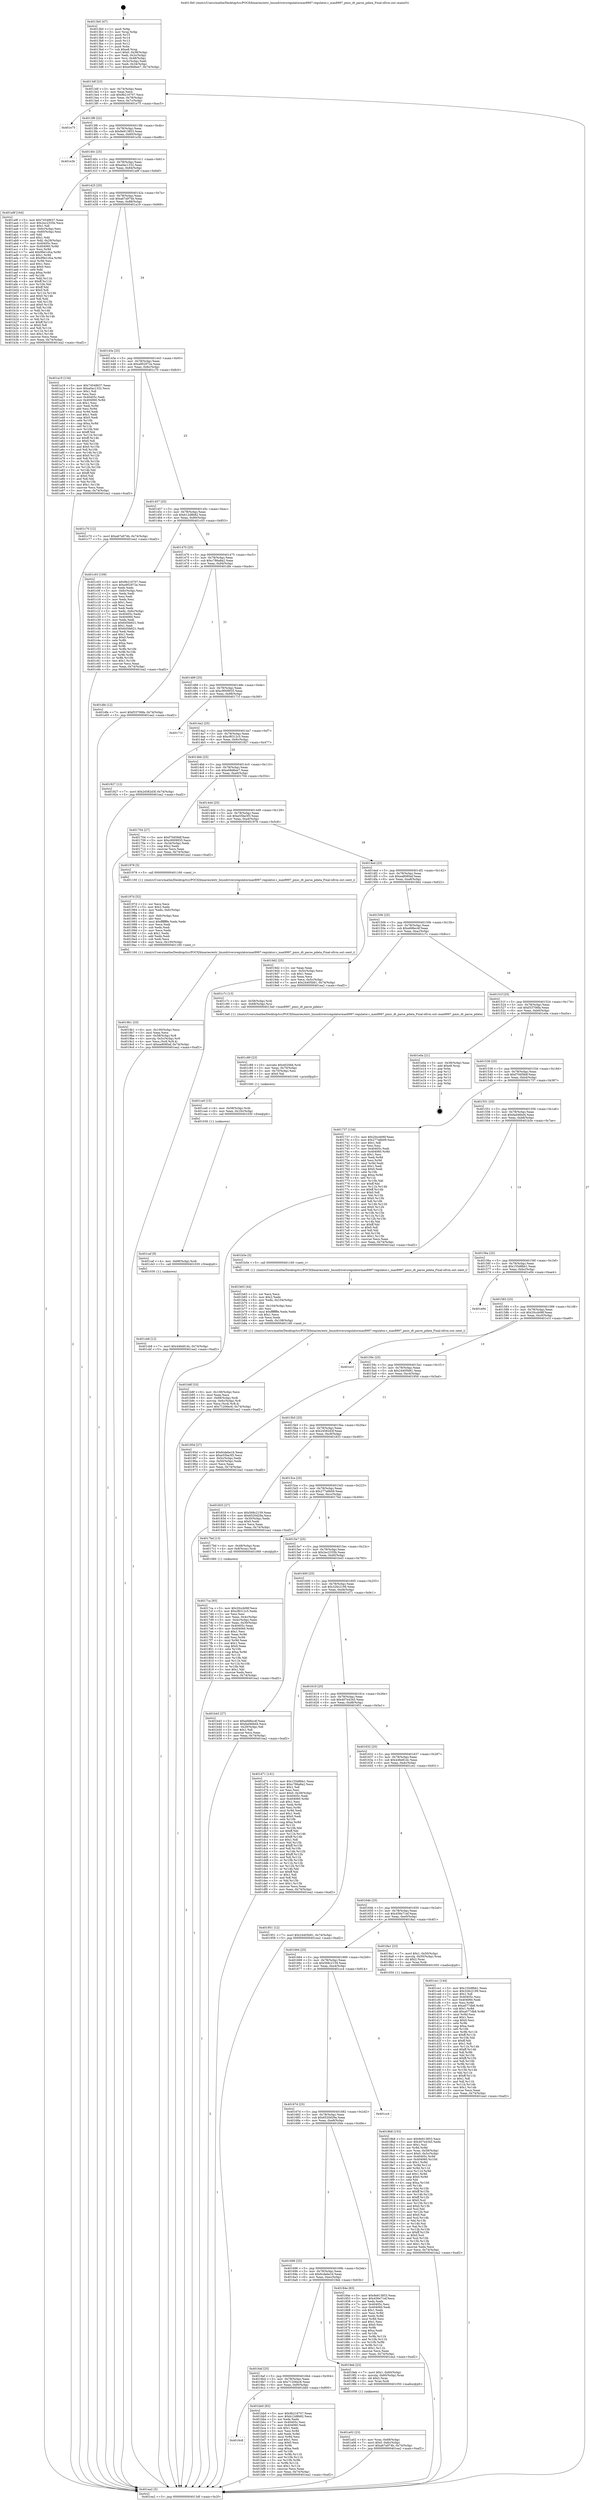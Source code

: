 digraph "0x4013b0" {
  label = "0x4013b0 (/mnt/c/Users/mathe/Desktop/tcc/POCII/binaries/extr_linuxdriversregulatormax8997-regulator.c_max8997_pmic_dt_parse_pdata_Final-ollvm.out::main(0))"
  labelloc = "t"
  node[shape=record]

  Entry [label="",width=0.3,height=0.3,shape=circle,fillcolor=black,style=filled]
  "0x4013df" [label="{
     0x4013df [23]\l
     | [instrs]\l
     &nbsp;&nbsp;0x4013df \<+3\>: mov -0x74(%rbp),%eax\l
     &nbsp;&nbsp;0x4013e2 \<+2\>: mov %eax,%ecx\l
     &nbsp;&nbsp;0x4013e4 \<+6\>: sub $0x9b216707,%ecx\l
     &nbsp;&nbsp;0x4013ea \<+3\>: mov %eax,-0x78(%rbp)\l
     &nbsp;&nbsp;0x4013ed \<+3\>: mov %ecx,-0x7c(%rbp)\l
     &nbsp;&nbsp;0x4013f0 \<+6\>: je 0000000000401e75 \<main+0xac5\>\l
  }"]
  "0x401e75" [label="{
     0x401e75\l
  }", style=dashed]
  "0x4013f6" [label="{
     0x4013f6 [22]\l
     | [instrs]\l
     &nbsp;&nbsp;0x4013f6 \<+5\>: jmp 00000000004013fb \<main+0x4b\>\l
     &nbsp;&nbsp;0x4013fb \<+3\>: mov -0x78(%rbp),%eax\l
     &nbsp;&nbsp;0x4013fe \<+5\>: sub $0x9e913853,%eax\l
     &nbsp;&nbsp;0x401403 \<+3\>: mov %eax,-0x80(%rbp)\l
     &nbsp;&nbsp;0x401406 \<+6\>: je 0000000000401e3b \<main+0xa8b\>\l
  }"]
  Exit [label="",width=0.3,height=0.3,shape=circle,fillcolor=black,style=filled,peripheries=2]
  "0x401e3b" [label="{
     0x401e3b\l
  }", style=dashed]
  "0x40140c" [label="{
     0x40140c [25]\l
     | [instrs]\l
     &nbsp;&nbsp;0x40140c \<+5\>: jmp 0000000000401411 \<main+0x61\>\l
     &nbsp;&nbsp;0x401411 \<+3\>: mov -0x78(%rbp),%eax\l
     &nbsp;&nbsp;0x401414 \<+5\>: sub $0xa0ac1332,%eax\l
     &nbsp;&nbsp;0x401419 \<+6\>: mov %eax,-0x84(%rbp)\l
     &nbsp;&nbsp;0x40141f \<+6\>: je 0000000000401a9f \<main+0x6ef\>\l
  }"]
  "0x401cb8" [label="{
     0x401cb8 [12]\l
     | [instrs]\l
     &nbsp;&nbsp;0x401cb8 \<+7\>: movl $0x446e81dc,-0x74(%rbp)\l
     &nbsp;&nbsp;0x401cbf \<+5\>: jmp 0000000000401ea2 \<main+0xaf2\>\l
  }"]
  "0x401a9f" [label="{
     0x401a9f [164]\l
     | [instrs]\l
     &nbsp;&nbsp;0x401a9f \<+5\>: mov $0x74548637,%eax\l
     &nbsp;&nbsp;0x401aa4 \<+5\>: mov $0x2ec2335b,%ecx\l
     &nbsp;&nbsp;0x401aa9 \<+2\>: mov $0x1,%dl\l
     &nbsp;&nbsp;0x401aab \<+3\>: mov -0x6c(%rbp),%esi\l
     &nbsp;&nbsp;0x401aae \<+3\>: cmp -0x60(%rbp),%esi\l
     &nbsp;&nbsp;0x401ab1 \<+4\>: setl %dil\l
     &nbsp;&nbsp;0x401ab5 \<+4\>: and $0x1,%dil\l
     &nbsp;&nbsp;0x401ab9 \<+4\>: mov %dil,-0x29(%rbp)\l
     &nbsp;&nbsp;0x401abd \<+7\>: mov 0x40405c,%esi\l
     &nbsp;&nbsp;0x401ac4 \<+8\>: mov 0x404060,%r8d\l
     &nbsp;&nbsp;0x401acc \<+3\>: mov %esi,%r9d\l
     &nbsp;&nbsp;0x401acf \<+7\>: add $0x99e1cfca,%r9d\l
     &nbsp;&nbsp;0x401ad6 \<+4\>: sub $0x1,%r9d\l
     &nbsp;&nbsp;0x401ada \<+7\>: sub $0x99e1cfca,%r9d\l
     &nbsp;&nbsp;0x401ae1 \<+4\>: imul %r9d,%esi\l
     &nbsp;&nbsp;0x401ae5 \<+3\>: and $0x1,%esi\l
     &nbsp;&nbsp;0x401ae8 \<+3\>: cmp $0x0,%esi\l
     &nbsp;&nbsp;0x401aeb \<+4\>: sete %dil\l
     &nbsp;&nbsp;0x401aef \<+4\>: cmp $0xa,%r8d\l
     &nbsp;&nbsp;0x401af3 \<+4\>: setl %r10b\l
     &nbsp;&nbsp;0x401af7 \<+3\>: mov %dil,%r11b\l
     &nbsp;&nbsp;0x401afa \<+4\>: xor $0xff,%r11b\l
     &nbsp;&nbsp;0x401afe \<+3\>: mov %r10b,%bl\l
     &nbsp;&nbsp;0x401b01 \<+3\>: xor $0xff,%bl\l
     &nbsp;&nbsp;0x401b04 \<+3\>: xor $0x0,%dl\l
     &nbsp;&nbsp;0x401b07 \<+3\>: mov %r11b,%r14b\l
     &nbsp;&nbsp;0x401b0a \<+4\>: and $0x0,%r14b\l
     &nbsp;&nbsp;0x401b0e \<+3\>: and %dl,%dil\l
     &nbsp;&nbsp;0x401b11 \<+3\>: mov %bl,%r15b\l
     &nbsp;&nbsp;0x401b14 \<+4\>: and $0x0,%r15b\l
     &nbsp;&nbsp;0x401b18 \<+3\>: and %dl,%r10b\l
     &nbsp;&nbsp;0x401b1b \<+3\>: or %dil,%r14b\l
     &nbsp;&nbsp;0x401b1e \<+3\>: or %r10b,%r15b\l
     &nbsp;&nbsp;0x401b21 \<+3\>: xor %r15b,%r14b\l
     &nbsp;&nbsp;0x401b24 \<+3\>: or %bl,%r11b\l
     &nbsp;&nbsp;0x401b27 \<+4\>: xor $0xff,%r11b\l
     &nbsp;&nbsp;0x401b2b \<+3\>: or $0x0,%dl\l
     &nbsp;&nbsp;0x401b2e \<+3\>: and %dl,%r11b\l
     &nbsp;&nbsp;0x401b31 \<+3\>: or %r11b,%r14b\l
     &nbsp;&nbsp;0x401b34 \<+4\>: test $0x1,%r14b\l
     &nbsp;&nbsp;0x401b38 \<+3\>: cmovne %ecx,%eax\l
     &nbsp;&nbsp;0x401b3b \<+3\>: mov %eax,-0x74(%rbp)\l
     &nbsp;&nbsp;0x401b3e \<+5\>: jmp 0000000000401ea2 \<main+0xaf2\>\l
  }"]
  "0x401425" [label="{
     0x401425 [25]\l
     | [instrs]\l
     &nbsp;&nbsp;0x401425 \<+5\>: jmp 000000000040142a \<main+0x7a\>\l
     &nbsp;&nbsp;0x40142a \<+3\>: mov -0x78(%rbp),%eax\l
     &nbsp;&nbsp;0x40142d \<+5\>: sub $0xa67a974b,%eax\l
     &nbsp;&nbsp;0x401432 \<+6\>: mov %eax,-0x88(%rbp)\l
     &nbsp;&nbsp;0x401438 \<+6\>: je 0000000000401a19 \<main+0x669\>\l
  }"]
  "0x401caf" [label="{
     0x401caf [9]\l
     | [instrs]\l
     &nbsp;&nbsp;0x401caf \<+4\>: mov -0x68(%rbp),%rdi\l
     &nbsp;&nbsp;0x401cb3 \<+5\>: call 0000000000401030 \<free@plt\>\l
     | [calls]\l
     &nbsp;&nbsp;0x401030 \{1\} (unknown)\l
  }"]
  "0x401a19" [label="{
     0x401a19 [134]\l
     | [instrs]\l
     &nbsp;&nbsp;0x401a19 \<+5\>: mov $0x74548637,%eax\l
     &nbsp;&nbsp;0x401a1e \<+5\>: mov $0xa0ac1332,%ecx\l
     &nbsp;&nbsp;0x401a23 \<+2\>: mov $0x1,%dl\l
     &nbsp;&nbsp;0x401a25 \<+2\>: xor %esi,%esi\l
     &nbsp;&nbsp;0x401a27 \<+7\>: mov 0x40405c,%edi\l
     &nbsp;&nbsp;0x401a2e \<+8\>: mov 0x404060,%r8d\l
     &nbsp;&nbsp;0x401a36 \<+3\>: sub $0x1,%esi\l
     &nbsp;&nbsp;0x401a39 \<+3\>: mov %edi,%r9d\l
     &nbsp;&nbsp;0x401a3c \<+3\>: add %esi,%r9d\l
     &nbsp;&nbsp;0x401a3f \<+4\>: imul %r9d,%edi\l
     &nbsp;&nbsp;0x401a43 \<+3\>: and $0x1,%edi\l
     &nbsp;&nbsp;0x401a46 \<+3\>: cmp $0x0,%edi\l
     &nbsp;&nbsp;0x401a49 \<+4\>: sete %r10b\l
     &nbsp;&nbsp;0x401a4d \<+4\>: cmp $0xa,%r8d\l
     &nbsp;&nbsp;0x401a51 \<+4\>: setl %r11b\l
     &nbsp;&nbsp;0x401a55 \<+3\>: mov %r10b,%bl\l
     &nbsp;&nbsp;0x401a58 \<+3\>: xor $0xff,%bl\l
     &nbsp;&nbsp;0x401a5b \<+3\>: mov %r11b,%r14b\l
     &nbsp;&nbsp;0x401a5e \<+4\>: xor $0xff,%r14b\l
     &nbsp;&nbsp;0x401a62 \<+3\>: xor $0x0,%dl\l
     &nbsp;&nbsp;0x401a65 \<+3\>: mov %bl,%r15b\l
     &nbsp;&nbsp;0x401a68 \<+4\>: and $0x0,%r15b\l
     &nbsp;&nbsp;0x401a6c \<+3\>: and %dl,%r10b\l
     &nbsp;&nbsp;0x401a6f \<+3\>: mov %r14b,%r12b\l
     &nbsp;&nbsp;0x401a72 \<+4\>: and $0x0,%r12b\l
     &nbsp;&nbsp;0x401a76 \<+3\>: and %dl,%r11b\l
     &nbsp;&nbsp;0x401a79 \<+3\>: or %r10b,%r15b\l
     &nbsp;&nbsp;0x401a7c \<+3\>: or %r11b,%r12b\l
     &nbsp;&nbsp;0x401a7f \<+3\>: xor %r12b,%r15b\l
     &nbsp;&nbsp;0x401a82 \<+3\>: or %r14b,%bl\l
     &nbsp;&nbsp;0x401a85 \<+3\>: xor $0xff,%bl\l
     &nbsp;&nbsp;0x401a88 \<+3\>: or $0x0,%dl\l
     &nbsp;&nbsp;0x401a8b \<+2\>: and %dl,%bl\l
     &nbsp;&nbsp;0x401a8d \<+3\>: or %bl,%r15b\l
     &nbsp;&nbsp;0x401a90 \<+4\>: test $0x1,%r15b\l
     &nbsp;&nbsp;0x401a94 \<+3\>: cmovne %ecx,%eax\l
     &nbsp;&nbsp;0x401a97 \<+3\>: mov %eax,-0x74(%rbp)\l
     &nbsp;&nbsp;0x401a9a \<+5\>: jmp 0000000000401ea2 \<main+0xaf2\>\l
  }"]
  "0x40143e" [label="{
     0x40143e [25]\l
     | [instrs]\l
     &nbsp;&nbsp;0x40143e \<+5\>: jmp 0000000000401443 \<main+0x93\>\l
     &nbsp;&nbsp;0x401443 \<+3\>: mov -0x78(%rbp),%eax\l
     &nbsp;&nbsp;0x401446 \<+5\>: sub $0xa902972e,%eax\l
     &nbsp;&nbsp;0x40144b \<+6\>: mov %eax,-0x8c(%rbp)\l
     &nbsp;&nbsp;0x401451 \<+6\>: je 0000000000401c70 \<main+0x8c0\>\l
  }"]
  "0x401ca0" [label="{
     0x401ca0 [15]\l
     | [instrs]\l
     &nbsp;&nbsp;0x401ca0 \<+4\>: mov -0x58(%rbp),%rdi\l
     &nbsp;&nbsp;0x401ca4 \<+6\>: mov %eax,-0x10c(%rbp)\l
     &nbsp;&nbsp;0x401caa \<+5\>: call 0000000000401030 \<free@plt\>\l
     | [calls]\l
     &nbsp;&nbsp;0x401030 \{1\} (unknown)\l
  }"]
  "0x401c70" [label="{
     0x401c70 [12]\l
     | [instrs]\l
     &nbsp;&nbsp;0x401c70 \<+7\>: movl $0xa67a974b,-0x74(%rbp)\l
     &nbsp;&nbsp;0x401c77 \<+5\>: jmp 0000000000401ea2 \<main+0xaf2\>\l
  }"]
  "0x401457" [label="{
     0x401457 [25]\l
     | [instrs]\l
     &nbsp;&nbsp;0x401457 \<+5\>: jmp 000000000040145c \<main+0xac\>\l
     &nbsp;&nbsp;0x40145c \<+3\>: mov -0x78(%rbp),%eax\l
     &nbsp;&nbsp;0x40145f \<+5\>: sub $0xb12d8b82,%eax\l
     &nbsp;&nbsp;0x401464 \<+6\>: mov %eax,-0x90(%rbp)\l
     &nbsp;&nbsp;0x40146a \<+6\>: je 0000000000401c03 \<main+0x853\>\l
  }"]
  "0x401c89" [label="{
     0x401c89 [23]\l
     | [instrs]\l
     &nbsp;&nbsp;0x401c89 \<+10\>: movabs $0x4020b6,%rdi\l
     &nbsp;&nbsp;0x401c93 \<+3\>: mov %eax,-0x70(%rbp)\l
     &nbsp;&nbsp;0x401c96 \<+3\>: mov -0x70(%rbp),%esi\l
     &nbsp;&nbsp;0x401c99 \<+2\>: mov $0x0,%al\l
     &nbsp;&nbsp;0x401c9b \<+5\>: call 0000000000401040 \<printf@plt\>\l
     | [calls]\l
     &nbsp;&nbsp;0x401040 \{1\} (unknown)\l
  }"]
  "0x401c03" [label="{
     0x401c03 [109]\l
     | [instrs]\l
     &nbsp;&nbsp;0x401c03 \<+5\>: mov $0x9b216707,%eax\l
     &nbsp;&nbsp;0x401c08 \<+5\>: mov $0xa902972e,%ecx\l
     &nbsp;&nbsp;0x401c0d \<+2\>: xor %edx,%edx\l
     &nbsp;&nbsp;0x401c0f \<+3\>: mov -0x6c(%rbp),%esi\l
     &nbsp;&nbsp;0x401c12 \<+2\>: mov %edx,%edi\l
     &nbsp;&nbsp;0x401c14 \<+2\>: sub %esi,%edi\l
     &nbsp;&nbsp;0x401c16 \<+2\>: mov %edx,%esi\l
     &nbsp;&nbsp;0x401c18 \<+3\>: sub $0x1,%esi\l
     &nbsp;&nbsp;0x401c1b \<+2\>: add %esi,%edi\l
     &nbsp;&nbsp;0x401c1d \<+2\>: sub %edi,%edx\l
     &nbsp;&nbsp;0x401c1f \<+3\>: mov %edx,-0x6c(%rbp)\l
     &nbsp;&nbsp;0x401c22 \<+7\>: mov 0x40405c,%edx\l
     &nbsp;&nbsp;0x401c29 \<+7\>: mov 0x404060,%esi\l
     &nbsp;&nbsp;0x401c30 \<+2\>: mov %edx,%edi\l
     &nbsp;&nbsp;0x401c32 \<+6\>: sub $0x645fe621,%edi\l
     &nbsp;&nbsp;0x401c38 \<+3\>: sub $0x1,%edi\l
     &nbsp;&nbsp;0x401c3b \<+6\>: add $0x645fe621,%edi\l
     &nbsp;&nbsp;0x401c41 \<+3\>: imul %edi,%edx\l
     &nbsp;&nbsp;0x401c44 \<+3\>: and $0x1,%edx\l
     &nbsp;&nbsp;0x401c47 \<+3\>: cmp $0x0,%edx\l
     &nbsp;&nbsp;0x401c4a \<+4\>: sete %r8b\l
     &nbsp;&nbsp;0x401c4e \<+3\>: cmp $0xa,%esi\l
     &nbsp;&nbsp;0x401c51 \<+4\>: setl %r9b\l
     &nbsp;&nbsp;0x401c55 \<+3\>: mov %r8b,%r10b\l
     &nbsp;&nbsp;0x401c58 \<+3\>: and %r9b,%r10b\l
     &nbsp;&nbsp;0x401c5b \<+3\>: xor %r9b,%r8b\l
     &nbsp;&nbsp;0x401c5e \<+3\>: or %r8b,%r10b\l
     &nbsp;&nbsp;0x401c61 \<+4\>: test $0x1,%r10b\l
     &nbsp;&nbsp;0x401c65 \<+3\>: cmovne %ecx,%eax\l
     &nbsp;&nbsp;0x401c68 \<+3\>: mov %eax,-0x74(%rbp)\l
     &nbsp;&nbsp;0x401c6b \<+5\>: jmp 0000000000401ea2 \<main+0xaf2\>\l
  }"]
  "0x401470" [label="{
     0x401470 [25]\l
     | [instrs]\l
     &nbsp;&nbsp;0x401470 \<+5\>: jmp 0000000000401475 \<main+0xc5\>\l
     &nbsp;&nbsp;0x401475 \<+3\>: mov -0x78(%rbp),%eax\l
     &nbsp;&nbsp;0x401478 \<+5\>: sub $0xc786a8a2,%eax\l
     &nbsp;&nbsp;0x40147d \<+6\>: mov %eax,-0x94(%rbp)\l
     &nbsp;&nbsp;0x401483 \<+6\>: je 0000000000401dfe \<main+0xa4e\>\l
  }"]
  "0x4016c8" [label="{
     0x4016c8\l
  }", style=dashed]
  "0x401dfe" [label="{
     0x401dfe [12]\l
     | [instrs]\l
     &nbsp;&nbsp;0x401dfe \<+7\>: movl $0xf33706fa,-0x74(%rbp)\l
     &nbsp;&nbsp;0x401e05 \<+5\>: jmp 0000000000401ea2 \<main+0xaf2\>\l
  }"]
  "0x401489" [label="{
     0x401489 [25]\l
     | [instrs]\l
     &nbsp;&nbsp;0x401489 \<+5\>: jmp 000000000040148e \<main+0xde\>\l
     &nbsp;&nbsp;0x40148e \<+3\>: mov -0x78(%rbp),%eax\l
     &nbsp;&nbsp;0x401491 \<+5\>: sub $0xc9009935,%eax\l
     &nbsp;&nbsp;0x401496 \<+6\>: mov %eax,-0x98(%rbp)\l
     &nbsp;&nbsp;0x40149c \<+6\>: je 000000000040171f \<main+0x36f\>\l
  }"]
  "0x401bb0" [label="{
     0x401bb0 [83]\l
     | [instrs]\l
     &nbsp;&nbsp;0x401bb0 \<+5\>: mov $0x9b216707,%eax\l
     &nbsp;&nbsp;0x401bb5 \<+5\>: mov $0xb12d8b82,%ecx\l
     &nbsp;&nbsp;0x401bba \<+2\>: xor %edx,%edx\l
     &nbsp;&nbsp;0x401bbc \<+7\>: mov 0x40405c,%esi\l
     &nbsp;&nbsp;0x401bc3 \<+7\>: mov 0x404060,%edi\l
     &nbsp;&nbsp;0x401bca \<+3\>: sub $0x1,%edx\l
     &nbsp;&nbsp;0x401bcd \<+3\>: mov %esi,%r8d\l
     &nbsp;&nbsp;0x401bd0 \<+3\>: add %edx,%r8d\l
     &nbsp;&nbsp;0x401bd3 \<+4\>: imul %r8d,%esi\l
     &nbsp;&nbsp;0x401bd7 \<+3\>: and $0x1,%esi\l
     &nbsp;&nbsp;0x401bda \<+3\>: cmp $0x0,%esi\l
     &nbsp;&nbsp;0x401bdd \<+4\>: sete %r9b\l
     &nbsp;&nbsp;0x401be1 \<+3\>: cmp $0xa,%edi\l
     &nbsp;&nbsp;0x401be4 \<+4\>: setl %r10b\l
     &nbsp;&nbsp;0x401be8 \<+3\>: mov %r9b,%r11b\l
     &nbsp;&nbsp;0x401beb \<+3\>: and %r10b,%r11b\l
     &nbsp;&nbsp;0x401bee \<+3\>: xor %r10b,%r9b\l
     &nbsp;&nbsp;0x401bf1 \<+3\>: or %r9b,%r11b\l
     &nbsp;&nbsp;0x401bf4 \<+4\>: test $0x1,%r11b\l
     &nbsp;&nbsp;0x401bf8 \<+3\>: cmovne %ecx,%eax\l
     &nbsp;&nbsp;0x401bfb \<+3\>: mov %eax,-0x74(%rbp)\l
     &nbsp;&nbsp;0x401bfe \<+5\>: jmp 0000000000401ea2 \<main+0xaf2\>\l
  }"]
  "0x40171f" [label="{
     0x40171f\l
  }", style=dashed]
  "0x4014a2" [label="{
     0x4014a2 [25]\l
     | [instrs]\l
     &nbsp;&nbsp;0x4014a2 \<+5\>: jmp 00000000004014a7 \<main+0xf7\>\l
     &nbsp;&nbsp;0x4014a7 \<+3\>: mov -0x78(%rbp),%eax\l
     &nbsp;&nbsp;0x4014aa \<+5\>: sub $0xcf6312c5,%eax\l
     &nbsp;&nbsp;0x4014af \<+6\>: mov %eax,-0x9c(%rbp)\l
     &nbsp;&nbsp;0x4014b5 \<+6\>: je 0000000000401827 \<main+0x477\>\l
  }"]
  "0x401b8f" [label="{
     0x401b8f [33]\l
     | [instrs]\l
     &nbsp;&nbsp;0x401b8f \<+6\>: mov -0x108(%rbp),%ecx\l
     &nbsp;&nbsp;0x401b95 \<+3\>: imul %eax,%ecx\l
     &nbsp;&nbsp;0x401b98 \<+4\>: mov -0x68(%rbp),%rdi\l
     &nbsp;&nbsp;0x401b9c \<+4\>: movslq -0x6c(%rbp),%r8\l
     &nbsp;&nbsp;0x401ba0 \<+4\>: mov %ecx,(%rdi,%r8,4)\l
     &nbsp;&nbsp;0x401ba4 \<+7\>: movl $0x71206ec6,-0x74(%rbp)\l
     &nbsp;&nbsp;0x401bab \<+5\>: jmp 0000000000401ea2 \<main+0xaf2\>\l
  }"]
  "0x401827" [label="{
     0x401827 [12]\l
     | [instrs]\l
     &nbsp;&nbsp;0x401827 \<+7\>: movl $0x24582d3f,-0x74(%rbp)\l
     &nbsp;&nbsp;0x40182e \<+5\>: jmp 0000000000401ea2 \<main+0xaf2\>\l
  }"]
  "0x4014bb" [label="{
     0x4014bb [25]\l
     | [instrs]\l
     &nbsp;&nbsp;0x4014bb \<+5\>: jmp 00000000004014c0 \<main+0x110\>\l
     &nbsp;&nbsp;0x4014c0 \<+3\>: mov -0x78(%rbp),%eax\l
     &nbsp;&nbsp;0x4014c3 \<+5\>: sub $0xe08d6ee7,%eax\l
     &nbsp;&nbsp;0x4014c8 \<+6\>: mov %eax,-0xa0(%rbp)\l
     &nbsp;&nbsp;0x4014ce \<+6\>: je 0000000000401704 \<main+0x354\>\l
  }"]
  "0x401b63" [label="{
     0x401b63 [44]\l
     | [instrs]\l
     &nbsp;&nbsp;0x401b63 \<+2\>: xor %ecx,%ecx\l
     &nbsp;&nbsp;0x401b65 \<+5\>: mov $0x2,%edx\l
     &nbsp;&nbsp;0x401b6a \<+6\>: mov %edx,-0x104(%rbp)\l
     &nbsp;&nbsp;0x401b70 \<+1\>: cltd\l
     &nbsp;&nbsp;0x401b71 \<+6\>: mov -0x104(%rbp),%esi\l
     &nbsp;&nbsp;0x401b77 \<+2\>: idiv %esi\l
     &nbsp;&nbsp;0x401b79 \<+6\>: imul $0xfffffffe,%edx,%edx\l
     &nbsp;&nbsp;0x401b7f \<+3\>: sub $0x1,%ecx\l
     &nbsp;&nbsp;0x401b82 \<+2\>: sub %ecx,%edx\l
     &nbsp;&nbsp;0x401b84 \<+6\>: mov %edx,-0x108(%rbp)\l
     &nbsp;&nbsp;0x401b8a \<+5\>: call 0000000000401160 \<next_i\>\l
     | [calls]\l
     &nbsp;&nbsp;0x401160 \{1\} (/mnt/c/Users/mathe/Desktop/tcc/POCII/binaries/extr_linuxdriversregulatormax8997-regulator.c_max8997_pmic_dt_parse_pdata_Final-ollvm.out::next_i)\l
  }"]
  "0x401704" [label="{
     0x401704 [27]\l
     | [instrs]\l
     &nbsp;&nbsp;0x401704 \<+5\>: mov $0xf70d58df,%eax\l
     &nbsp;&nbsp;0x401709 \<+5\>: mov $0xc9009935,%ecx\l
     &nbsp;&nbsp;0x40170e \<+3\>: mov -0x34(%rbp),%edx\l
     &nbsp;&nbsp;0x401711 \<+3\>: cmp $0x2,%edx\l
     &nbsp;&nbsp;0x401714 \<+3\>: cmovne %ecx,%eax\l
     &nbsp;&nbsp;0x401717 \<+3\>: mov %eax,-0x74(%rbp)\l
     &nbsp;&nbsp;0x40171a \<+5\>: jmp 0000000000401ea2 \<main+0xaf2\>\l
  }"]
  "0x4014d4" [label="{
     0x4014d4 [25]\l
     | [instrs]\l
     &nbsp;&nbsp;0x4014d4 \<+5\>: jmp 00000000004014d9 \<main+0x129\>\l
     &nbsp;&nbsp;0x4014d9 \<+3\>: mov -0x78(%rbp),%eax\l
     &nbsp;&nbsp;0x4014dc \<+5\>: sub $0xe55be3f3,%eax\l
     &nbsp;&nbsp;0x4014e1 \<+6\>: mov %eax,-0xa4(%rbp)\l
     &nbsp;&nbsp;0x4014e7 \<+6\>: je 0000000000401978 \<main+0x5c8\>\l
  }"]
  "0x401ea2" [label="{
     0x401ea2 [5]\l
     | [instrs]\l
     &nbsp;&nbsp;0x401ea2 \<+5\>: jmp 00000000004013df \<main+0x2f\>\l
  }"]
  "0x4013b0" [label="{
     0x4013b0 [47]\l
     | [instrs]\l
     &nbsp;&nbsp;0x4013b0 \<+1\>: push %rbp\l
     &nbsp;&nbsp;0x4013b1 \<+3\>: mov %rsp,%rbp\l
     &nbsp;&nbsp;0x4013b4 \<+2\>: push %r15\l
     &nbsp;&nbsp;0x4013b6 \<+2\>: push %r14\l
     &nbsp;&nbsp;0x4013b8 \<+2\>: push %r13\l
     &nbsp;&nbsp;0x4013ba \<+2\>: push %r12\l
     &nbsp;&nbsp;0x4013bc \<+1\>: push %rbx\l
     &nbsp;&nbsp;0x4013bd \<+7\>: sub $0xe8,%rsp\l
     &nbsp;&nbsp;0x4013c4 \<+7\>: movl $0x0,-0x38(%rbp)\l
     &nbsp;&nbsp;0x4013cb \<+3\>: mov %edi,-0x3c(%rbp)\l
     &nbsp;&nbsp;0x4013ce \<+4\>: mov %rsi,-0x48(%rbp)\l
     &nbsp;&nbsp;0x4013d2 \<+3\>: mov -0x3c(%rbp),%edi\l
     &nbsp;&nbsp;0x4013d5 \<+3\>: mov %edi,-0x34(%rbp)\l
     &nbsp;&nbsp;0x4013d8 \<+7\>: movl $0xe08d6ee7,-0x74(%rbp)\l
  }"]
  "0x401a02" [label="{
     0x401a02 [23]\l
     | [instrs]\l
     &nbsp;&nbsp;0x401a02 \<+4\>: mov %rax,-0x68(%rbp)\l
     &nbsp;&nbsp;0x401a06 \<+7\>: movl $0x0,-0x6c(%rbp)\l
     &nbsp;&nbsp;0x401a0d \<+7\>: movl $0xa67a974b,-0x74(%rbp)\l
     &nbsp;&nbsp;0x401a14 \<+5\>: jmp 0000000000401ea2 \<main+0xaf2\>\l
  }"]
  "0x401978" [label="{
     0x401978 [5]\l
     | [instrs]\l
     &nbsp;&nbsp;0x401978 \<+5\>: call 0000000000401160 \<next_i\>\l
     | [calls]\l
     &nbsp;&nbsp;0x401160 \{1\} (/mnt/c/Users/mathe/Desktop/tcc/POCII/binaries/extr_linuxdriversregulatormax8997-regulator.c_max8997_pmic_dt_parse_pdata_Final-ollvm.out::next_i)\l
  }"]
  "0x4014ed" [label="{
     0x4014ed [25]\l
     | [instrs]\l
     &nbsp;&nbsp;0x4014ed \<+5\>: jmp 00000000004014f2 \<main+0x142\>\l
     &nbsp;&nbsp;0x4014f2 \<+3\>: mov -0x78(%rbp),%eax\l
     &nbsp;&nbsp;0x4014f5 \<+5\>: sub $0xea8080af,%eax\l
     &nbsp;&nbsp;0x4014fa \<+6\>: mov %eax,-0xa8(%rbp)\l
     &nbsp;&nbsp;0x401500 \<+6\>: je 00000000004019d2 \<main+0x622\>\l
  }"]
  "0x4016af" [label="{
     0x4016af [25]\l
     | [instrs]\l
     &nbsp;&nbsp;0x4016af \<+5\>: jmp 00000000004016b4 \<main+0x304\>\l
     &nbsp;&nbsp;0x4016b4 \<+3\>: mov -0x78(%rbp),%eax\l
     &nbsp;&nbsp;0x4016b7 \<+5\>: sub $0x71206ec6,%eax\l
     &nbsp;&nbsp;0x4016bc \<+6\>: mov %eax,-0xf0(%rbp)\l
     &nbsp;&nbsp;0x4016c2 \<+6\>: je 0000000000401bb0 \<main+0x800\>\l
  }"]
  "0x4019d2" [label="{
     0x4019d2 [25]\l
     | [instrs]\l
     &nbsp;&nbsp;0x4019d2 \<+2\>: xor %eax,%eax\l
     &nbsp;&nbsp;0x4019d4 \<+3\>: mov -0x5c(%rbp),%ecx\l
     &nbsp;&nbsp;0x4019d7 \<+3\>: sub $0x1,%eax\l
     &nbsp;&nbsp;0x4019da \<+2\>: sub %eax,%ecx\l
     &nbsp;&nbsp;0x4019dc \<+3\>: mov %ecx,-0x5c(%rbp)\l
     &nbsp;&nbsp;0x4019df \<+7\>: movl $0x24405b81,-0x74(%rbp)\l
     &nbsp;&nbsp;0x4019e6 \<+5\>: jmp 0000000000401ea2 \<main+0xaf2\>\l
  }"]
  "0x401506" [label="{
     0x401506 [25]\l
     | [instrs]\l
     &nbsp;&nbsp;0x401506 \<+5\>: jmp 000000000040150b \<main+0x15b\>\l
     &nbsp;&nbsp;0x40150b \<+3\>: mov -0x78(%rbp),%eax\l
     &nbsp;&nbsp;0x40150e \<+5\>: sub $0xefd8ec4f,%eax\l
     &nbsp;&nbsp;0x401513 \<+6\>: mov %eax,-0xac(%rbp)\l
     &nbsp;&nbsp;0x401519 \<+6\>: je 0000000000401c7c \<main+0x8cc\>\l
  }"]
  "0x4019eb" [label="{
     0x4019eb [23]\l
     | [instrs]\l
     &nbsp;&nbsp;0x4019eb \<+7\>: movl $0x1,-0x60(%rbp)\l
     &nbsp;&nbsp;0x4019f2 \<+4\>: movslq -0x60(%rbp),%rax\l
     &nbsp;&nbsp;0x4019f6 \<+4\>: shl $0x2,%rax\l
     &nbsp;&nbsp;0x4019fa \<+3\>: mov %rax,%rdi\l
     &nbsp;&nbsp;0x4019fd \<+5\>: call 0000000000401050 \<malloc@plt\>\l
     | [calls]\l
     &nbsp;&nbsp;0x401050 \{1\} (unknown)\l
  }"]
  "0x401c7c" [label="{
     0x401c7c [13]\l
     | [instrs]\l
     &nbsp;&nbsp;0x401c7c \<+4\>: mov -0x58(%rbp),%rdi\l
     &nbsp;&nbsp;0x401c80 \<+4\>: mov -0x68(%rbp),%rsi\l
     &nbsp;&nbsp;0x401c84 \<+5\>: call 00000000004013a0 \<max8997_pmic_dt_parse_pdata\>\l
     | [calls]\l
     &nbsp;&nbsp;0x4013a0 \{1\} (/mnt/c/Users/mathe/Desktop/tcc/POCII/binaries/extr_linuxdriversregulatormax8997-regulator.c_max8997_pmic_dt_parse_pdata_Final-ollvm.out::max8997_pmic_dt_parse_pdata)\l
  }"]
  "0x40151f" [label="{
     0x40151f [25]\l
     | [instrs]\l
     &nbsp;&nbsp;0x40151f \<+5\>: jmp 0000000000401524 \<main+0x174\>\l
     &nbsp;&nbsp;0x401524 \<+3\>: mov -0x78(%rbp),%eax\l
     &nbsp;&nbsp;0x401527 \<+5\>: sub $0xf33706fa,%eax\l
     &nbsp;&nbsp;0x40152c \<+6\>: mov %eax,-0xb0(%rbp)\l
     &nbsp;&nbsp;0x401532 \<+6\>: je 0000000000401e0a \<main+0xa5a\>\l
  }"]
  "0x4019b1" [label="{
     0x4019b1 [33]\l
     | [instrs]\l
     &nbsp;&nbsp;0x4019b1 \<+6\>: mov -0x100(%rbp),%ecx\l
     &nbsp;&nbsp;0x4019b7 \<+3\>: imul %eax,%ecx\l
     &nbsp;&nbsp;0x4019ba \<+4\>: mov -0x58(%rbp),%r8\l
     &nbsp;&nbsp;0x4019be \<+4\>: movslq -0x5c(%rbp),%r9\l
     &nbsp;&nbsp;0x4019c2 \<+4\>: mov %ecx,(%r8,%r9,4)\l
     &nbsp;&nbsp;0x4019c6 \<+7\>: movl $0xea8080af,-0x74(%rbp)\l
     &nbsp;&nbsp;0x4019cd \<+5\>: jmp 0000000000401ea2 \<main+0xaf2\>\l
  }"]
  "0x401e0a" [label="{
     0x401e0a [21]\l
     | [instrs]\l
     &nbsp;&nbsp;0x401e0a \<+3\>: mov -0x38(%rbp),%eax\l
     &nbsp;&nbsp;0x401e0d \<+7\>: add $0xe8,%rsp\l
     &nbsp;&nbsp;0x401e14 \<+1\>: pop %rbx\l
     &nbsp;&nbsp;0x401e15 \<+2\>: pop %r12\l
     &nbsp;&nbsp;0x401e17 \<+2\>: pop %r13\l
     &nbsp;&nbsp;0x401e19 \<+2\>: pop %r14\l
     &nbsp;&nbsp;0x401e1b \<+2\>: pop %r15\l
     &nbsp;&nbsp;0x401e1d \<+1\>: pop %rbp\l
     &nbsp;&nbsp;0x401e1e \<+1\>: ret\l
  }"]
  "0x401538" [label="{
     0x401538 [25]\l
     | [instrs]\l
     &nbsp;&nbsp;0x401538 \<+5\>: jmp 000000000040153d \<main+0x18d\>\l
     &nbsp;&nbsp;0x40153d \<+3\>: mov -0x78(%rbp),%eax\l
     &nbsp;&nbsp;0x401540 \<+5\>: sub $0xf70d58df,%eax\l
     &nbsp;&nbsp;0x401545 \<+6\>: mov %eax,-0xb4(%rbp)\l
     &nbsp;&nbsp;0x40154b \<+6\>: je 0000000000401737 \<main+0x387\>\l
  }"]
  "0x40197d" [label="{
     0x40197d [52]\l
     | [instrs]\l
     &nbsp;&nbsp;0x40197d \<+2\>: xor %ecx,%ecx\l
     &nbsp;&nbsp;0x40197f \<+5\>: mov $0x2,%edx\l
     &nbsp;&nbsp;0x401984 \<+6\>: mov %edx,-0xfc(%rbp)\l
     &nbsp;&nbsp;0x40198a \<+1\>: cltd\l
     &nbsp;&nbsp;0x40198b \<+6\>: mov -0xfc(%rbp),%esi\l
     &nbsp;&nbsp;0x401991 \<+2\>: idiv %esi\l
     &nbsp;&nbsp;0x401993 \<+6\>: imul $0xfffffffe,%edx,%edx\l
     &nbsp;&nbsp;0x401999 \<+2\>: mov %ecx,%edi\l
     &nbsp;&nbsp;0x40199b \<+2\>: sub %edx,%edi\l
     &nbsp;&nbsp;0x40199d \<+2\>: mov %ecx,%edx\l
     &nbsp;&nbsp;0x40199f \<+3\>: sub $0x1,%edx\l
     &nbsp;&nbsp;0x4019a2 \<+2\>: add %edx,%edi\l
     &nbsp;&nbsp;0x4019a4 \<+2\>: sub %edi,%ecx\l
     &nbsp;&nbsp;0x4019a6 \<+6\>: mov %ecx,-0x100(%rbp)\l
     &nbsp;&nbsp;0x4019ac \<+5\>: call 0000000000401160 \<next_i\>\l
     | [calls]\l
     &nbsp;&nbsp;0x401160 \{1\} (/mnt/c/Users/mathe/Desktop/tcc/POCII/binaries/extr_linuxdriversregulatormax8997-regulator.c_max8997_pmic_dt_parse_pdata_Final-ollvm.out::next_i)\l
  }"]
  "0x401737" [label="{
     0x401737 [134]\l
     | [instrs]\l
     &nbsp;&nbsp;0x401737 \<+5\>: mov $0x20ccb06f,%eax\l
     &nbsp;&nbsp;0x40173c \<+5\>: mov $0x277a6b09,%ecx\l
     &nbsp;&nbsp;0x401741 \<+2\>: mov $0x1,%dl\l
     &nbsp;&nbsp;0x401743 \<+2\>: xor %esi,%esi\l
     &nbsp;&nbsp;0x401745 \<+7\>: mov 0x40405c,%edi\l
     &nbsp;&nbsp;0x40174c \<+8\>: mov 0x404060,%r8d\l
     &nbsp;&nbsp;0x401754 \<+3\>: sub $0x1,%esi\l
     &nbsp;&nbsp;0x401757 \<+3\>: mov %edi,%r9d\l
     &nbsp;&nbsp;0x40175a \<+3\>: add %esi,%r9d\l
     &nbsp;&nbsp;0x40175d \<+4\>: imul %r9d,%edi\l
     &nbsp;&nbsp;0x401761 \<+3\>: and $0x1,%edi\l
     &nbsp;&nbsp;0x401764 \<+3\>: cmp $0x0,%edi\l
     &nbsp;&nbsp;0x401767 \<+4\>: sete %r10b\l
     &nbsp;&nbsp;0x40176b \<+4\>: cmp $0xa,%r8d\l
     &nbsp;&nbsp;0x40176f \<+4\>: setl %r11b\l
     &nbsp;&nbsp;0x401773 \<+3\>: mov %r10b,%bl\l
     &nbsp;&nbsp;0x401776 \<+3\>: xor $0xff,%bl\l
     &nbsp;&nbsp;0x401779 \<+3\>: mov %r11b,%r14b\l
     &nbsp;&nbsp;0x40177c \<+4\>: xor $0xff,%r14b\l
     &nbsp;&nbsp;0x401780 \<+3\>: xor $0x0,%dl\l
     &nbsp;&nbsp;0x401783 \<+3\>: mov %bl,%r15b\l
     &nbsp;&nbsp;0x401786 \<+4\>: and $0x0,%r15b\l
     &nbsp;&nbsp;0x40178a \<+3\>: and %dl,%r10b\l
     &nbsp;&nbsp;0x40178d \<+3\>: mov %r14b,%r12b\l
     &nbsp;&nbsp;0x401790 \<+4\>: and $0x0,%r12b\l
     &nbsp;&nbsp;0x401794 \<+3\>: and %dl,%r11b\l
     &nbsp;&nbsp;0x401797 \<+3\>: or %r10b,%r15b\l
     &nbsp;&nbsp;0x40179a \<+3\>: or %r11b,%r12b\l
     &nbsp;&nbsp;0x40179d \<+3\>: xor %r12b,%r15b\l
     &nbsp;&nbsp;0x4017a0 \<+3\>: or %r14b,%bl\l
     &nbsp;&nbsp;0x4017a3 \<+3\>: xor $0xff,%bl\l
     &nbsp;&nbsp;0x4017a6 \<+3\>: or $0x0,%dl\l
     &nbsp;&nbsp;0x4017a9 \<+2\>: and %dl,%bl\l
     &nbsp;&nbsp;0x4017ab \<+3\>: or %bl,%r15b\l
     &nbsp;&nbsp;0x4017ae \<+4\>: test $0x1,%r15b\l
     &nbsp;&nbsp;0x4017b2 \<+3\>: cmovne %ecx,%eax\l
     &nbsp;&nbsp;0x4017b5 \<+3\>: mov %eax,-0x74(%rbp)\l
     &nbsp;&nbsp;0x4017b8 \<+5\>: jmp 0000000000401ea2 \<main+0xaf2\>\l
  }"]
  "0x401551" [label="{
     0x401551 [25]\l
     | [instrs]\l
     &nbsp;&nbsp;0x401551 \<+5\>: jmp 0000000000401556 \<main+0x1a6\>\l
     &nbsp;&nbsp;0x401556 \<+3\>: mov -0x78(%rbp),%eax\l
     &nbsp;&nbsp;0x401559 \<+5\>: sub $0xfad46bd4,%eax\l
     &nbsp;&nbsp;0x40155e \<+6\>: mov %eax,-0xb8(%rbp)\l
     &nbsp;&nbsp;0x401564 \<+6\>: je 0000000000401b5e \<main+0x7ae\>\l
  }"]
  "0x4018b8" [label="{
     0x4018b8 [153]\l
     | [instrs]\l
     &nbsp;&nbsp;0x4018b8 \<+5\>: mov $0x9e913853,%ecx\l
     &nbsp;&nbsp;0x4018bd \<+5\>: mov $0x407e4345,%edx\l
     &nbsp;&nbsp;0x4018c2 \<+3\>: mov $0x1,%sil\l
     &nbsp;&nbsp;0x4018c5 \<+3\>: xor %r8d,%r8d\l
     &nbsp;&nbsp;0x4018c8 \<+4\>: mov %rax,-0x58(%rbp)\l
     &nbsp;&nbsp;0x4018cc \<+7\>: movl $0x0,-0x5c(%rbp)\l
     &nbsp;&nbsp;0x4018d3 \<+8\>: mov 0x40405c,%r9d\l
     &nbsp;&nbsp;0x4018db \<+8\>: mov 0x404060,%r10d\l
     &nbsp;&nbsp;0x4018e3 \<+4\>: sub $0x1,%r8d\l
     &nbsp;&nbsp;0x4018e7 \<+3\>: mov %r9d,%r11d\l
     &nbsp;&nbsp;0x4018ea \<+3\>: add %r8d,%r11d\l
     &nbsp;&nbsp;0x4018ed \<+4\>: imul %r11d,%r9d\l
     &nbsp;&nbsp;0x4018f1 \<+4\>: and $0x1,%r9d\l
     &nbsp;&nbsp;0x4018f5 \<+4\>: cmp $0x0,%r9d\l
     &nbsp;&nbsp;0x4018f9 \<+3\>: sete %bl\l
     &nbsp;&nbsp;0x4018fc \<+4\>: cmp $0xa,%r10d\l
     &nbsp;&nbsp;0x401900 \<+4\>: setl %r14b\l
     &nbsp;&nbsp;0x401904 \<+3\>: mov %bl,%r15b\l
     &nbsp;&nbsp;0x401907 \<+4\>: xor $0xff,%r15b\l
     &nbsp;&nbsp;0x40190b \<+3\>: mov %r14b,%r12b\l
     &nbsp;&nbsp;0x40190e \<+4\>: xor $0xff,%r12b\l
     &nbsp;&nbsp;0x401912 \<+4\>: xor $0x0,%sil\l
     &nbsp;&nbsp;0x401916 \<+3\>: mov %r15b,%r13b\l
     &nbsp;&nbsp;0x401919 \<+4\>: and $0x0,%r13b\l
     &nbsp;&nbsp;0x40191d \<+3\>: and %sil,%bl\l
     &nbsp;&nbsp;0x401920 \<+3\>: mov %r12b,%al\l
     &nbsp;&nbsp;0x401923 \<+2\>: and $0x0,%al\l
     &nbsp;&nbsp;0x401925 \<+3\>: and %sil,%r14b\l
     &nbsp;&nbsp;0x401928 \<+3\>: or %bl,%r13b\l
     &nbsp;&nbsp;0x40192b \<+3\>: or %r14b,%al\l
     &nbsp;&nbsp;0x40192e \<+3\>: xor %al,%r13b\l
     &nbsp;&nbsp;0x401931 \<+3\>: or %r12b,%r15b\l
     &nbsp;&nbsp;0x401934 \<+4\>: xor $0xff,%r15b\l
     &nbsp;&nbsp;0x401938 \<+4\>: or $0x0,%sil\l
     &nbsp;&nbsp;0x40193c \<+3\>: and %sil,%r15b\l
     &nbsp;&nbsp;0x40193f \<+3\>: or %r15b,%r13b\l
     &nbsp;&nbsp;0x401942 \<+4\>: test $0x1,%r13b\l
     &nbsp;&nbsp;0x401946 \<+3\>: cmovne %edx,%ecx\l
     &nbsp;&nbsp;0x401949 \<+3\>: mov %ecx,-0x74(%rbp)\l
     &nbsp;&nbsp;0x40194c \<+5\>: jmp 0000000000401ea2 \<main+0xaf2\>\l
  }"]
  "0x401b5e" [label="{
     0x401b5e [5]\l
     | [instrs]\l
     &nbsp;&nbsp;0x401b5e \<+5\>: call 0000000000401160 \<next_i\>\l
     | [calls]\l
     &nbsp;&nbsp;0x401160 \{1\} (/mnt/c/Users/mathe/Desktop/tcc/POCII/binaries/extr_linuxdriversregulatormax8997-regulator.c_max8997_pmic_dt_parse_pdata_Final-ollvm.out::next_i)\l
  }"]
  "0x40156a" [label="{
     0x40156a [25]\l
     | [instrs]\l
     &nbsp;&nbsp;0x40156a \<+5\>: jmp 000000000040156f \<main+0x1bf\>\l
     &nbsp;&nbsp;0x40156f \<+3\>: mov -0x78(%rbp),%eax\l
     &nbsp;&nbsp;0x401572 \<+5\>: sub $0x155d8bb1,%eax\l
     &nbsp;&nbsp;0x401577 \<+6\>: mov %eax,-0xbc(%rbp)\l
     &nbsp;&nbsp;0x40157d \<+6\>: je 0000000000401e94 \<main+0xae4\>\l
  }"]
  "0x401696" [label="{
     0x401696 [25]\l
     | [instrs]\l
     &nbsp;&nbsp;0x401696 \<+5\>: jmp 000000000040169b \<main+0x2eb\>\l
     &nbsp;&nbsp;0x40169b \<+3\>: mov -0x78(%rbp),%eax\l
     &nbsp;&nbsp;0x40169e \<+5\>: sub $0x6cdebe16,%eax\l
     &nbsp;&nbsp;0x4016a3 \<+6\>: mov %eax,-0xec(%rbp)\l
     &nbsp;&nbsp;0x4016a9 \<+6\>: je 00000000004019eb \<main+0x63b\>\l
  }"]
  "0x401e94" [label="{
     0x401e94\l
  }", style=dashed]
  "0x401583" [label="{
     0x401583 [25]\l
     | [instrs]\l
     &nbsp;&nbsp;0x401583 \<+5\>: jmp 0000000000401588 \<main+0x1d8\>\l
     &nbsp;&nbsp;0x401588 \<+3\>: mov -0x78(%rbp),%eax\l
     &nbsp;&nbsp;0x40158b \<+5\>: sub $0x20ccb06f,%eax\l
     &nbsp;&nbsp;0x401590 \<+6\>: mov %eax,-0xc0(%rbp)\l
     &nbsp;&nbsp;0x401596 \<+6\>: je 0000000000401e1f \<main+0xa6f\>\l
  }"]
  "0x40184e" [label="{
     0x40184e [83]\l
     | [instrs]\l
     &nbsp;&nbsp;0x40184e \<+5\>: mov $0x9e913853,%eax\l
     &nbsp;&nbsp;0x401853 \<+5\>: mov $0x456e71ef,%ecx\l
     &nbsp;&nbsp;0x401858 \<+2\>: xor %edx,%edx\l
     &nbsp;&nbsp;0x40185a \<+7\>: mov 0x40405c,%esi\l
     &nbsp;&nbsp;0x401861 \<+7\>: mov 0x404060,%edi\l
     &nbsp;&nbsp;0x401868 \<+3\>: sub $0x1,%edx\l
     &nbsp;&nbsp;0x40186b \<+3\>: mov %esi,%r8d\l
     &nbsp;&nbsp;0x40186e \<+3\>: add %edx,%r8d\l
     &nbsp;&nbsp;0x401871 \<+4\>: imul %r8d,%esi\l
     &nbsp;&nbsp;0x401875 \<+3\>: and $0x1,%esi\l
     &nbsp;&nbsp;0x401878 \<+3\>: cmp $0x0,%esi\l
     &nbsp;&nbsp;0x40187b \<+4\>: sete %r9b\l
     &nbsp;&nbsp;0x40187f \<+3\>: cmp $0xa,%edi\l
     &nbsp;&nbsp;0x401882 \<+4\>: setl %r10b\l
     &nbsp;&nbsp;0x401886 \<+3\>: mov %r9b,%r11b\l
     &nbsp;&nbsp;0x401889 \<+3\>: and %r10b,%r11b\l
     &nbsp;&nbsp;0x40188c \<+3\>: xor %r10b,%r9b\l
     &nbsp;&nbsp;0x40188f \<+3\>: or %r9b,%r11b\l
     &nbsp;&nbsp;0x401892 \<+4\>: test $0x1,%r11b\l
     &nbsp;&nbsp;0x401896 \<+3\>: cmovne %ecx,%eax\l
     &nbsp;&nbsp;0x401899 \<+3\>: mov %eax,-0x74(%rbp)\l
     &nbsp;&nbsp;0x40189c \<+5\>: jmp 0000000000401ea2 \<main+0xaf2\>\l
  }"]
  "0x401e1f" [label="{
     0x401e1f\l
  }", style=dashed]
  "0x40159c" [label="{
     0x40159c [25]\l
     | [instrs]\l
     &nbsp;&nbsp;0x40159c \<+5\>: jmp 00000000004015a1 \<main+0x1f1\>\l
     &nbsp;&nbsp;0x4015a1 \<+3\>: mov -0x78(%rbp),%eax\l
     &nbsp;&nbsp;0x4015a4 \<+5\>: sub $0x24405b81,%eax\l
     &nbsp;&nbsp;0x4015a9 \<+6\>: mov %eax,-0xc4(%rbp)\l
     &nbsp;&nbsp;0x4015af \<+6\>: je 000000000040195d \<main+0x5ad\>\l
  }"]
  "0x40167d" [label="{
     0x40167d [25]\l
     | [instrs]\l
     &nbsp;&nbsp;0x40167d \<+5\>: jmp 0000000000401682 \<main+0x2d2\>\l
     &nbsp;&nbsp;0x401682 \<+3\>: mov -0x78(%rbp),%eax\l
     &nbsp;&nbsp;0x401685 \<+5\>: sub $0x6520d29a,%eax\l
     &nbsp;&nbsp;0x40168a \<+6\>: mov %eax,-0xe8(%rbp)\l
     &nbsp;&nbsp;0x401690 \<+6\>: je 000000000040184e \<main+0x49e\>\l
  }"]
  "0x40195d" [label="{
     0x40195d [27]\l
     | [instrs]\l
     &nbsp;&nbsp;0x40195d \<+5\>: mov $0x6cdebe16,%eax\l
     &nbsp;&nbsp;0x401962 \<+5\>: mov $0xe55be3f3,%ecx\l
     &nbsp;&nbsp;0x401967 \<+3\>: mov -0x5c(%rbp),%edx\l
     &nbsp;&nbsp;0x40196a \<+3\>: cmp -0x50(%rbp),%edx\l
     &nbsp;&nbsp;0x40196d \<+3\>: cmovl %ecx,%eax\l
     &nbsp;&nbsp;0x401970 \<+3\>: mov %eax,-0x74(%rbp)\l
     &nbsp;&nbsp;0x401973 \<+5\>: jmp 0000000000401ea2 \<main+0xaf2\>\l
  }"]
  "0x4015b5" [label="{
     0x4015b5 [25]\l
     | [instrs]\l
     &nbsp;&nbsp;0x4015b5 \<+5\>: jmp 00000000004015ba \<main+0x20a\>\l
     &nbsp;&nbsp;0x4015ba \<+3\>: mov -0x78(%rbp),%eax\l
     &nbsp;&nbsp;0x4015bd \<+5\>: sub $0x24582d3f,%eax\l
     &nbsp;&nbsp;0x4015c2 \<+6\>: mov %eax,-0xc8(%rbp)\l
     &nbsp;&nbsp;0x4015c8 \<+6\>: je 0000000000401833 \<main+0x483\>\l
  }"]
  "0x401cc4" [label="{
     0x401cc4\l
  }", style=dashed]
  "0x401833" [label="{
     0x401833 [27]\l
     | [instrs]\l
     &nbsp;&nbsp;0x401833 \<+5\>: mov $0x568c2159,%eax\l
     &nbsp;&nbsp;0x401838 \<+5\>: mov $0x6520d29a,%ecx\l
     &nbsp;&nbsp;0x40183d \<+3\>: mov -0x30(%rbp),%edx\l
     &nbsp;&nbsp;0x401840 \<+3\>: cmp $0x0,%edx\l
     &nbsp;&nbsp;0x401843 \<+3\>: cmove %ecx,%eax\l
     &nbsp;&nbsp;0x401846 \<+3\>: mov %eax,-0x74(%rbp)\l
     &nbsp;&nbsp;0x401849 \<+5\>: jmp 0000000000401ea2 \<main+0xaf2\>\l
  }"]
  "0x4015ce" [label="{
     0x4015ce [25]\l
     | [instrs]\l
     &nbsp;&nbsp;0x4015ce \<+5\>: jmp 00000000004015d3 \<main+0x223\>\l
     &nbsp;&nbsp;0x4015d3 \<+3\>: mov -0x78(%rbp),%eax\l
     &nbsp;&nbsp;0x4015d6 \<+5\>: sub $0x277a6b09,%eax\l
     &nbsp;&nbsp;0x4015db \<+6\>: mov %eax,-0xcc(%rbp)\l
     &nbsp;&nbsp;0x4015e1 \<+6\>: je 00000000004017bd \<main+0x40d\>\l
  }"]
  "0x401664" [label="{
     0x401664 [25]\l
     | [instrs]\l
     &nbsp;&nbsp;0x401664 \<+5\>: jmp 0000000000401669 \<main+0x2b9\>\l
     &nbsp;&nbsp;0x401669 \<+3\>: mov -0x78(%rbp),%eax\l
     &nbsp;&nbsp;0x40166c \<+5\>: sub $0x568c2159,%eax\l
     &nbsp;&nbsp;0x401671 \<+6\>: mov %eax,-0xe4(%rbp)\l
     &nbsp;&nbsp;0x401677 \<+6\>: je 0000000000401cc4 \<main+0x914\>\l
  }"]
  "0x4017bd" [label="{
     0x4017bd [13]\l
     | [instrs]\l
     &nbsp;&nbsp;0x4017bd \<+4\>: mov -0x48(%rbp),%rax\l
     &nbsp;&nbsp;0x4017c1 \<+4\>: mov 0x8(%rax),%rdi\l
     &nbsp;&nbsp;0x4017c5 \<+5\>: call 0000000000401060 \<atoi@plt\>\l
     | [calls]\l
     &nbsp;&nbsp;0x401060 \{1\} (unknown)\l
  }"]
  "0x4015e7" [label="{
     0x4015e7 [25]\l
     | [instrs]\l
     &nbsp;&nbsp;0x4015e7 \<+5\>: jmp 00000000004015ec \<main+0x23c\>\l
     &nbsp;&nbsp;0x4015ec \<+3\>: mov -0x78(%rbp),%eax\l
     &nbsp;&nbsp;0x4015ef \<+5\>: sub $0x2ec2335b,%eax\l
     &nbsp;&nbsp;0x4015f4 \<+6\>: mov %eax,-0xd0(%rbp)\l
     &nbsp;&nbsp;0x4015fa \<+6\>: je 0000000000401b43 \<main+0x793\>\l
  }"]
  "0x4017ca" [label="{
     0x4017ca [93]\l
     | [instrs]\l
     &nbsp;&nbsp;0x4017ca \<+5\>: mov $0x20ccb06f,%ecx\l
     &nbsp;&nbsp;0x4017cf \<+5\>: mov $0xcf6312c5,%edx\l
     &nbsp;&nbsp;0x4017d4 \<+2\>: xor %esi,%esi\l
     &nbsp;&nbsp;0x4017d6 \<+3\>: mov %eax,-0x4c(%rbp)\l
     &nbsp;&nbsp;0x4017d9 \<+3\>: mov -0x4c(%rbp),%eax\l
     &nbsp;&nbsp;0x4017dc \<+3\>: mov %eax,-0x30(%rbp)\l
     &nbsp;&nbsp;0x4017df \<+7\>: mov 0x40405c,%eax\l
     &nbsp;&nbsp;0x4017e6 \<+8\>: mov 0x404060,%r8d\l
     &nbsp;&nbsp;0x4017ee \<+3\>: sub $0x1,%esi\l
     &nbsp;&nbsp;0x4017f1 \<+3\>: mov %eax,%r9d\l
     &nbsp;&nbsp;0x4017f4 \<+3\>: add %esi,%r9d\l
     &nbsp;&nbsp;0x4017f7 \<+4\>: imul %r9d,%eax\l
     &nbsp;&nbsp;0x4017fb \<+3\>: and $0x1,%eax\l
     &nbsp;&nbsp;0x4017fe \<+3\>: cmp $0x0,%eax\l
     &nbsp;&nbsp;0x401801 \<+4\>: sete %r10b\l
     &nbsp;&nbsp;0x401805 \<+4\>: cmp $0xa,%r8d\l
     &nbsp;&nbsp;0x401809 \<+4\>: setl %r11b\l
     &nbsp;&nbsp;0x40180d \<+3\>: mov %r10b,%bl\l
     &nbsp;&nbsp;0x401810 \<+3\>: and %r11b,%bl\l
     &nbsp;&nbsp;0x401813 \<+3\>: xor %r11b,%r10b\l
     &nbsp;&nbsp;0x401816 \<+3\>: or %r10b,%bl\l
     &nbsp;&nbsp;0x401819 \<+3\>: test $0x1,%bl\l
     &nbsp;&nbsp;0x40181c \<+3\>: cmovne %edx,%ecx\l
     &nbsp;&nbsp;0x40181f \<+3\>: mov %ecx,-0x74(%rbp)\l
     &nbsp;&nbsp;0x401822 \<+5\>: jmp 0000000000401ea2 \<main+0xaf2\>\l
  }"]
  "0x4018a1" [label="{
     0x4018a1 [23]\l
     | [instrs]\l
     &nbsp;&nbsp;0x4018a1 \<+7\>: movl $0x1,-0x50(%rbp)\l
     &nbsp;&nbsp;0x4018a8 \<+4\>: movslq -0x50(%rbp),%rax\l
     &nbsp;&nbsp;0x4018ac \<+4\>: shl $0x2,%rax\l
     &nbsp;&nbsp;0x4018b0 \<+3\>: mov %rax,%rdi\l
     &nbsp;&nbsp;0x4018b3 \<+5\>: call 0000000000401050 \<malloc@plt\>\l
     | [calls]\l
     &nbsp;&nbsp;0x401050 \{1\} (unknown)\l
  }"]
  "0x401b43" [label="{
     0x401b43 [27]\l
     | [instrs]\l
     &nbsp;&nbsp;0x401b43 \<+5\>: mov $0xefd8ec4f,%eax\l
     &nbsp;&nbsp;0x401b48 \<+5\>: mov $0xfad46bd4,%ecx\l
     &nbsp;&nbsp;0x401b4d \<+3\>: mov -0x29(%rbp),%dl\l
     &nbsp;&nbsp;0x401b50 \<+3\>: test $0x1,%dl\l
     &nbsp;&nbsp;0x401b53 \<+3\>: cmovne %ecx,%eax\l
     &nbsp;&nbsp;0x401b56 \<+3\>: mov %eax,-0x74(%rbp)\l
     &nbsp;&nbsp;0x401b59 \<+5\>: jmp 0000000000401ea2 \<main+0xaf2\>\l
  }"]
  "0x401600" [label="{
     0x401600 [25]\l
     | [instrs]\l
     &nbsp;&nbsp;0x401600 \<+5\>: jmp 0000000000401605 \<main+0x255\>\l
     &nbsp;&nbsp;0x401605 \<+3\>: mov -0x78(%rbp),%eax\l
     &nbsp;&nbsp;0x401608 \<+5\>: sub $0x326c2199,%eax\l
     &nbsp;&nbsp;0x40160d \<+6\>: mov %eax,-0xd4(%rbp)\l
     &nbsp;&nbsp;0x401613 \<+6\>: je 0000000000401d71 \<main+0x9c1\>\l
  }"]
  "0x40164b" [label="{
     0x40164b [25]\l
     | [instrs]\l
     &nbsp;&nbsp;0x40164b \<+5\>: jmp 0000000000401650 \<main+0x2a0\>\l
     &nbsp;&nbsp;0x401650 \<+3\>: mov -0x78(%rbp),%eax\l
     &nbsp;&nbsp;0x401653 \<+5\>: sub $0x456e71ef,%eax\l
     &nbsp;&nbsp;0x401658 \<+6\>: mov %eax,-0xe0(%rbp)\l
     &nbsp;&nbsp;0x40165e \<+6\>: je 00000000004018a1 \<main+0x4f1\>\l
  }"]
  "0x401d71" [label="{
     0x401d71 [141]\l
     | [instrs]\l
     &nbsp;&nbsp;0x401d71 \<+5\>: mov $0x155d8bb1,%eax\l
     &nbsp;&nbsp;0x401d76 \<+5\>: mov $0xc786a8a2,%ecx\l
     &nbsp;&nbsp;0x401d7b \<+2\>: mov $0x1,%dl\l
     &nbsp;&nbsp;0x401d7d \<+2\>: xor %esi,%esi\l
     &nbsp;&nbsp;0x401d7f \<+7\>: movl $0x0,-0x38(%rbp)\l
     &nbsp;&nbsp;0x401d86 \<+7\>: mov 0x40405c,%edi\l
     &nbsp;&nbsp;0x401d8d \<+8\>: mov 0x404060,%r8d\l
     &nbsp;&nbsp;0x401d95 \<+3\>: sub $0x1,%esi\l
     &nbsp;&nbsp;0x401d98 \<+3\>: mov %edi,%r9d\l
     &nbsp;&nbsp;0x401d9b \<+3\>: add %esi,%r9d\l
     &nbsp;&nbsp;0x401d9e \<+4\>: imul %r9d,%edi\l
     &nbsp;&nbsp;0x401da2 \<+3\>: and $0x1,%edi\l
     &nbsp;&nbsp;0x401da5 \<+3\>: cmp $0x0,%edi\l
     &nbsp;&nbsp;0x401da8 \<+4\>: sete %r10b\l
     &nbsp;&nbsp;0x401dac \<+4\>: cmp $0xa,%r8d\l
     &nbsp;&nbsp;0x401db0 \<+4\>: setl %r11b\l
     &nbsp;&nbsp;0x401db4 \<+3\>: mov %r10b,%bl\l
     &nbsp;&nbsp;0x401db7 \<+3\>: xor $0xff,%bl\l
     &nbsp;&nbsp;0x401dba \<+3\>: mov %r11b,%r14b\l
     &nbsp;&nbsp;0x401dbd \<+4\>: xor $0xff,%r14b\l
     &nbsp;&nbsp;0x401dc1 \<+3\>: xor $0x1,%dl\l
     &nbsp;&nbsp;0x401dc4 \<+3\>: mov %bl,%r15b\l
     &nbsp;&nbsp;0x401dc7 \<+4\>: and $0xff,%r15b\l
     &nbsp;&nbsp;0x401dcb \<+3\>: and %dl,%r10b\l
     &nbsp;&nbsp;0x401dce \<+3\>: mov %r14b,%r12b\l
     &nbsp;&nbsp;0x401dd1 \<+4\>: and $0xff,%r12b\l
     &nbsp;&nbsp;0x401dd5 \<+3\>: and %dl,%r11b\l
     &nbsp;&nbsp;0x401dd8 \<+3\>: or %r10b,%r15b\l
     &nbsp;&nbsp;0x401ddb \<+3\>: or %r11b,%r12b\l
     &nbsp;&nbsp;0x401dde \<+3\>: xor %r12b,%r15b\l
     &nbsp;&nbsp;0x401de1 \<+3\>: or %r14b,%bl\l
     &nbsp;&nbsp;0x401de4 \<+3\>: xor $0xff,%bl\l
     &nbsp;&nbsp;0x401de7 \<+3\>: or $0x1,%dl\l
     &nbsp;&nbsp;0x401dea \<+2\>: and %dl,%bl\l
     &nbsp;&nbsp;0x401dec \<+3\>: or %bl,%r15b\l
     &nbsp;&nbsp;0x401def \<+4\>: test $0x1,%r15b\l
     &nbsp;&nbsp;0x401df3 \<+3\>: cmovne %ecx,%eax\l
     &nbsp;&nbsp;0x401df6 \<+3\>: mov %eax,-0x74(%rbp)\l
     &nbsp;&nbsp;0x401df9 \<+5\>: jmp 0000000000401ea2 \<main+0xaf2\>\l
  }"]
  "0x401619" [label="{
     0x401619 [25]\l
     | [instrs]\l
     &nbsp;&nbsp;0x401619 \<+5\>: jmp 000000000040161e \<main+0x26e\>\l
     &nbsp;&nbsp;0x40161e \<+3\>: mov -0x78(%rbp),%eax\l
     &nbsp;&nbsp;0x401621 \<+5\>: sub $0x407e4345,%eax\l
     &nbsp;&nbsp;0x401626 \<+6\>: mov %eax,-0xd8(%rbp)\l
     &nbsp;&nbsp;0x40162c \<+6\>: je 0000000000401951 \<main+0x5a1\>\l
  }"]
  "0x401ce1" [label="{
     0x401ce1 [144]\l
     | [instrs]\l
     &nbsp;&nbsp;0x401ce1 \<+5\>: mov $0x155d8bb1,%eax\l
     &nbsp;&nbsp;0x401ce6 \<+5\>: mov $0x326c2199,%ecx\l
     &nbsp;&nbsp;0x401ceb \<+2\>: mov $0x1,%dl\l
     &nbsp;&nbsp;0x401ced \<+7\>: mov 0x40405c,%esi\l
     &nbsp;&nbsp;0x401cf4 \<+7\>: mov 0x404060,%edi\l
     &nbsp;&nbsp;0x401cfb \<+3\>: mov %esi,%r8d\l
     &nbsp;&nbsp;0x401cfe \<+7\>: sub $0xa077db8,%r8d\l
     &nbsp;&nbsp;0x401d05 \<+4\>: sub $0x1,%r8d\l
     &nbsp;&nbsp;0x401d09 \<+7\>: add $0xa077db8,%r8d\l
     &nbsp;&nbsp;0x401d10 \<+4\>: imul %r8d,%esi\l
     &nbsp;&nbsp;0x401d14 \<+3\>: and $0x1,%esi\l
     &nbsp;&nbsp;0x401d17 \<+3\>: cmp $0x0,%esi\l
     &nbsp;&nbsp;0x401d1a \<+4\>: sete %r9b\l
     &nbsp;&nbsp;0x401d1e \<+3\>: cmp $0xa,%edi\l
     &nbsp;&nbsp;0x401d21 \<+4\>: setl %r10b\l
     &nbsp;&nbsp;0x401d25 \<+3\>: mov %r9b,%r11b\l
     &nbsp;&nbsp;0x401d28 \<+4\>: xor $0xff,%r11b\l
     &nbsp;&nbsp;0x401d2c \<+3\>: mov %r10b,%bl\l
     &nbsp;&nbsp;0x401d2f \<+3\>: xor $0xff,%bl\l
     &nbsp;&nbsp;0x401d32 \<+3\>: xor $0x1,%dl\l
     &nbsp;&nbsp;0x401d35 \<+3\>: mov %r11b,%r14b\l
     &nbsp;&nbsp;0x401d38 \<+4\>: and $0xff,%r14b\l
     &nbsp;&nbsp;0x401d3c \<+3\>: and %dl,%r9b\l
     &nbsp;&nbsp;0x401d3f \<+3\>: mov %bl,%r15b\l
     &nbsp;&nbsp;0x401d42 \<+4\>: and $0xff,%r15b\l
     &nbsp;&nbsp;0x401d46 \<+3\>: and %dl,%r10b\l
     &nbsp;&nbsp;0x401d49 \<+3\>: or %r9b,%r14b\l
     &nbsp;&nbsp;0x401d4c \<+3\>: or %r10b,%r15b\l
     &nbsp;&nbsp;0x401d4f \<+3\>: xor %r15b,%r14b\l
     &nbsp;&nbsp;0x401d52 \<+3\>: or %bl,%r11b\l
     &nbsp;&nbsp;0x401d55 \<+4\>: xor $0xff,%r11b\l
     &nbsp;&nbsp;0x401d59 \<+3\>: or $0x1,%dl\l
     &nbsp;&nbsp;0x401d5c \<+3\>: and %dl,%r11b\l
     &nbsp;&nbsp;0x401d5f \<+3\>: or %r11b,%r14b\l
     &nbsp;&nbsp;0x401d62 \<+4\>: test $0x1,%r14b\l
     &nbsp;&nbsp;0x401d66 \<+3\>: cmovne %ecx,%eax\l
     &nbsp;&nbsp;0x401d69 \<+3\>: mov %eax,-0x74(%rbp)\l
     &nbsp;&nbsp;0x401d6c \<+5\>: jmp 0000000000401ea2 \<main+0xaf2\>\l
  }"]
  "0x401951" [label="{
     0x401951 [12]\l
     | [instrs]\l
     &nbsp;&nbsp;0x401951 \<+7\>: movl $0x24405b81,-0x74(%rbp)\l
     &nbsp;&nbsp;0x401958 \<+5\>: jmp 0000000000401ea2 \<main+0xaf2\>\l
  }"]
  "0x401632" [label="{
     0x401632 [25]\l
     | [instrs]\l
     &nbsp;&nbsp;0x401632 \<+5\>: jmp 0000000000401637 \<main+0x287\>\l
     &nbsp;&nbsp;0x401637 \<+3\>: mov -0x78(%rbp),%eax\l
     &nbsp;&nbsp;0x40163a \<+5\>: sub $0x446e81dc,%eax\l
     &nbsp;&nbsp;0x40163f \<+6\>: mov %eax,-0xdc(%rbp)\l
     &nbsp;&nbsp;0x401645 \<+6\>: je 0000000000401ce1 \<main+0x931\>\l
  }"]
  Entry -> "0x4013b0" [label=" 1"]
  "0x4013df" -> "0x401e75" [label=" 0"]
  "0x4013df" -> "0x4013f6" [label=" 28"]
  "0x401e0a" -> Exit [label=" 1"]
  "0x4013f6" -> "0x401e3b" [label=" 0"]
  "0x4013f6" -> "0x40140c" [label=" 28"]
  "0x401dfe" -> "0x401ea2" [label=" 1"]
  "0x40140c" -> "0x401a9f" [label=" 2"]
  "0x40140c" -> "0x401425" [label=" 26"]
  "0x401d71" -> "0x401ea2" [label=" 1"]
  "0x401425" -> "0x401a19" [label=" 2"]
  "0x401425" -> "0x40143e" [label=" 24"]
  "0x401ce1" -> "0x401ea2" [label=" 1"]
  "0x40143e" -> "0x401c70" [label=" 1"]
  "0x40143e" -> "0x401457" [label=" 23"]
  "0x401cb8" -> "0x401ea2" [label=" 1"]
  "0x401457" -> "0x401c03" [label=" 1"]
  "0x401457" -> "0x401470" [label=" 22"]
  "0x401caf" -> "0x401cb8" [label=" 1"]
  "0x401470" -> "0x401dfe" [label=" 1"]
  "0x401470" -> "0x401489" [label=" 21"]
  "0x401ca0" -> "0x401caf" [label=" 1"]
  "0x401489" -> "0x40171f" [label=" 0"]
  "0x401489" -> "0x4014a2" [label=" 21"]
  "0x401c89" -> "0x401ca0" [label=" 1"]
  "0x4014a2" -> "0x401827" [label=" 1"]
  "0x4014a2" -> "0x4014bb" [label=" 20"]
  "0x401c70" -> "0x401ea2" [label=" 1"]
  "0x4014bb" -> "0x401704" [label=" 1"]
  "0x4014bb" -> "0x4014d4" [label=" 19"]
  "0x401704" -> "0x401ea2" [label=" 1"]
  "0x4013b0" -> "0x4013df" [label=" 1"]
  "0x401ea2" -> "0x4013df" [label=" 27"]
  "0x401c03" -> "0x401ea2" [label=" 1"]
  "0x4014d4" -> "0x401978" [label=" 1"]
  "0x4014d4" -> "0x4014ed" [label=" 18"]
  "0x401bb0" -> "0x401ea2" [label=" 1"]
  "0x4014ed" -> "0x4019d2" [label=" 1"]
  "0x4014ed" -> "0x401506" [label=" 17"]
  "0x4016af" -> "0x4016c8" [label=" 0"]
  "0x401506" -> "0x401c7c" [label=" 1"]
  "0x401506" -> "0x40151f" [label=" 16"]
  "0x4016af" -> "0x401bb0" [label=" 1"]
  "0x40151f" -> "0x401e0a" [label=" 1"]
  "0x40151f" -> "0x401538" [label=" 15"]
  "0x401b8f" -> "0x401ea2" [label=" 1"]
  "0x401538" -> "0x401737" [label=" 1"]
  "0x401538" -> "0x401551" [label=" 14"]
  "0x401737" -> "0x401ea2" [label=" 1"]
  "0x401b63" -> "0x401b8f" [label=" 1"]
  "0x401551" -> "0x401b5e" [label=" 1"]
  "0x401551" -> "0x40156a" [label=" 13"]
  "0x401b5e" -> "0x401b63" [label=" 1"]
  "0x40156a" -> "0x401e94" [label=" 0"]
  "0x40156a" -> "0x401583" [label=" 13"]
  "0x401b43" -> "0x401ea2" [label=" 2"]
  "0x401583" -> "0x401e1f" [label=" 0"]
  "0x401583" -> "0x40159c" [label=" 13"]
  "0x401a9f" -> "0x401ea2" [label=" 2"]
  "0x40159c" -> "0x40195d" [label=" 2"]
  "0x40159c" -> "0x4015b5" [label=" 11"]
  "0x401a02" -> "0x401ea2" [label=" 1"]
  "0x4015b5" -> "0x401833" [label=" 1"]
  "0x4015b5" -> "0x4015ce" [label=" 10"]
  "0x4019eb" -> "0x401a02" [label=" 1"]
  "0x4015ce" -> "0x4017bd" [label=" 1"]
  "0x4015ce" -> "0x4015e7" [label=" 9"]
  "0x4017bd" -> "0x4017ca" [label=" 1"]
  "0x4017ca" -> "0x401ea2" [label=" 1"]
  "0x401827" -> "0x401ea2" [label=" 1"]
  "0x401833" -> "0x401ea2" [label=" 1"]
  "0x401696" -> "0x4019eb" [label=" 1"]
  "0x4015e7" -> "0x401b43" [label=" 2"]
  "0x4015e7" -> "0x401600" [label=" 7"]
  "0x401c7c" -> "0x401c89" [label=" 1"]
  "0x401600" -> "0x401d71" [label=" 1"]
  "0x401600" -> "0x401619" [label=" 6"]
  "0x4019b1" -> "0x401ea2" [label=" 1"]
  "0x401619" -> "0x401951" [label=" 1"]
  "0x401619" -> "0x401632" [label=" 5"]
  "0x40197d" -> "0x4019b1" [label=" 1"]
  "0x401632" -> "0x401ce1" [label=" 1"]
  "0x401632" -> "0x40164b" [label=" 4"]
  "0x4019d2" -> "0x401ea2" [label=" 1"]
  "0x40164b" -> "0x4018a1" [label=" 1"]
  "0x40164b" -> "0x401664" [label=" 3"]
  "0x401696" -> "0x4016af" [label=" 1"]
  "0x401664" -> "0x401cc4" [label=" 0"]
  "0x401664" -> "0x40167d" [label=" 3"]
  "0x401a19" -> "0x401ea2" [label=" 2"]
  "0x40167d" -> "0x40184e" [label=" 1"]
  "0x40167d" -> "0x401696" [label=" 2"]
  "0x40184e" -> "0x401ea2" [label=" 1"]
  "0x4018a1" -> "0x4018b8" [label=" 1"]
  "0x4018b8" -> "0x401ea2" [label=" 1"]
  "0x401951" -> "0x401ea2" [label=" 1"]
  "0x40195d" -> "0x401ea2" [label=" 2"]
  "0x401978" -> "0x40197d" [label=" 1"]
}
